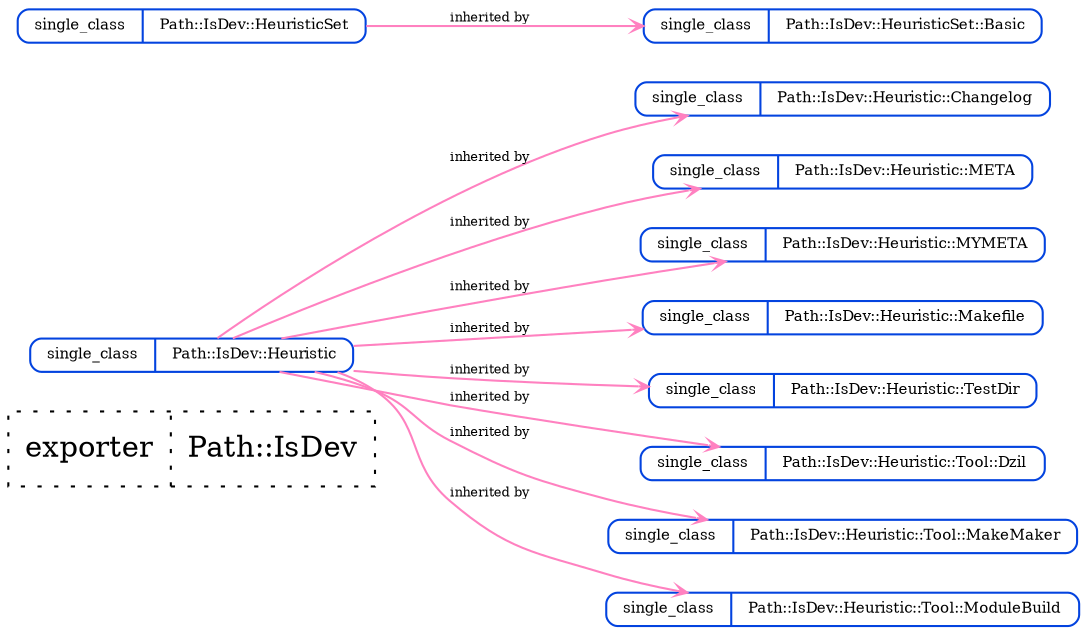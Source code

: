 strict digraph Perl {
	graph [compound=1, concentrate=1, overlap=false, rankdir=LR, ranksep=1, smoothing=triangle, splines=spline];
	node [label="\N", shape=record, style=dotted];
	edge [minlen=1];
	"Path::IsDev" [label="{{<port1> exporter}|<port2> Path::IsDev}"];
	"Path::IsDev::Heuristic" [label="{{<port1> single_class}|<port2> Path::IsDev::Heuristic}", shape=Mrecord, style=solid, color="#0343df", fontsize=7, height="0.1"];
	"Path::IsDev::Heuristic::Changelog" [label="{{<port1> single_class}|<port2> Path::IsDev::Heuristic::Changelog}", shape=Mrecord, style=solid, color="#0343df", fontsize=7, height="0.1"];
	"Path::IsDev::Heuristic::META" [label="{{<port1> single_class}|<port2> Path::IsDev::Heuristic::META}", shape=Mrecord, style=solid, color="#0343df", fontsize=7, height="0.1"];
	"Path::IsDev::Heuristic::MYMETA" [label="{{<port1> single_class}|<port2> Path::IsDev::Heuristic::MYMETA}", shape=Mrecord, style=solid, color="#0343df", fontsize=7, height="0.1"];
	"Path::IsDev::Heuristic::Makefile" [label="{{<port1> single_class}|<port2> Path::IsDev::Heuristic::Makefile}", shape=Mrecord, style=solid, color="#0343df", fontsize=7, height="0.1"];
	"Path::IsDev::Heuristic::TestDir" [label="{{<port1> single_class}|<port2> Path::IsDev::Heuristic::TestDir}", shape=Mrecord, style=solid, color="#0343df", fontsize=7, height="0.1"];
	"Path::IsDev::Heuristic::Tool::Dzil" [label="{{<port1> single_class}|<port2> Path::IsDev::Heuristic::Tool::Dzil}", shape=Mrecord, style=solid, color="#0343df", fontsize=7, height="0.1"];
	"Path::IsDev::Heuristic::Tool::MakeMaker" [label="{{<port1> single_class}|<port2> Path::IsDev::Heuristic::Tool::MakeMaker}", shape=Mrecord, style=solid, color="#0343df", fontsize=7, height="0.1"];
	"Path::IsDev::Heuristic::Tool::ModuleBuild" [label="{{<port1> single_class}|<port2> Path::IsDev::Heuristic::Tool::ModuleBuild}", shape=Mrecord, style=solid, color="#0343df", fontsize=7, height="0.1"];
	"Path::IsDev::HeuristicSet" [label="{{<port1> single_class}|<port2> Path::IsDev::HeuristicSet}", shape=Mrecord, style=solid, color="#0343df", fontsize=7, height="0.1"];
	"Path::IsDev::HeuristicSet::Basic" [label="{{<port1> single_class}|<port2> Path::IsDev::HeuristicSet::Basic}", shape=Mrecord, style=solid, color="#0343df", fontsize=7, height="0.1"];
	"Path::IsDev::Heuristic" -> "Path::IsDev::Heuristic::Changelog" [arrowhead=open, arrowsize="0.5", color="#ff81c0", dir=forward, fontsize=6, headclip=1, label="inherited by", samehead=head, tailclip=1, weight=10];
	"Path::IsDev::Heuristic" -> "Path::IsDev::Heuristic::TestDir" [arrowhead=open, arrowsize="0.5", color="#ff81c0", dir=forward, fontsize=6, headclip=1, label="inherited by", samehead=head, tailclip=1, weight=10];
	"Path::IsDev::Heuristic" -> "Path::IsDev::Heuristic::META" [arrowhead=open, arrowsize="0.5", color="#ff81c0", dir=forward, fontsize=6, headclip=1, label="inherited by", samehead=head, tailclip=1, weight=10];
	"Path::IsDev::Heuristic" -> "Path::IsDev::Heuristic::MYMETA" [arrowhead=open, arrowsize="0.5", color="#ff81c0", dir=forward, fontsize=6, headclip=1, label="inherited by", samehead=head, tailclip=1, weight=10];
	"Path::IsDev::Heuristic" -> "Path::IsDev::Heuristic::Makefile" [arrowhead=open, arrowsize="0.5", color="#ff81c0", dir=forward, fontsize=6, headclip=1, label="inherited by", samehead=head, tailclip=1, weight=10];
	"Path::IsDev::HeuristicSet" -> "Path::IsDev::HeuristicSet::Basic" [arrowhead=open, arrowsize="0.5", color="#ff81c0", dir=forward, fontsize=6, headclip=1, label="inherited by", samehead=head, tailclip=1, weight=10];
	"Path::IsDev::Heuristic" -> "Path::IsDev::Heuristic::Tool::Dzil" [arrowhead=open, arrowsize="0.5", color="#ff81c0", dir=forward, fontsize=6, headclip=1, label="inherited by", samehead=head, tailclip=1, weight=10];
	"Path::IsDev::Heuristic" -> "Path::IsDev::Heuristic::Tool::MakeMaker" [arrowhead=open, arrowsize="0.5", color="#ff81c0", dir=forward, fontsize=6, headclip=1, label="inherited by", samehead=head, tailclip=1, weight=10];
	"Path::IsDev::Heuristic" -> "Path::IsDev::Heuristic::Tool::ModuleBuild" [arrowhead=open, arrowsize="0.5", color="#ff81c0", dir=forward, fontsize=6, headclip=1, label="inherited by", samehead=head, tailclip=1, weight=10];
}
